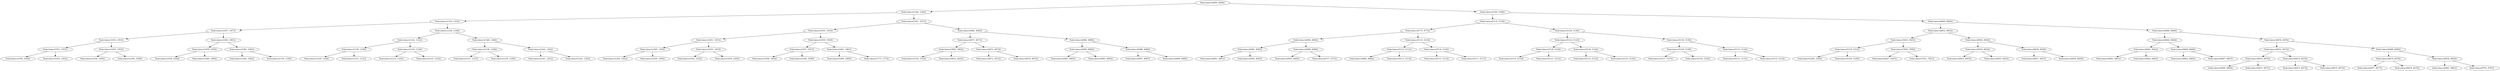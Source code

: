digraph G{
1629331166 [label="Node{data=[4090, 4090]}"]
1629331166 -> 1415606359
1415606359 [label="Node{data=[1244, 1244]}"]
1415606359 -> 1680287200
1680287200 [label="Node{data=[1163, 1163]}"]
1680287200 -> 403930942
403930942 [label="Node{data=[1057, 1057]}"]
403930942 -> 368437644
368437644 [label="Node{data=[1053, 1053]}"]
368437644 -> 1119932845
1119932845 [label="Node{data=[1051, 1051]}"]
1119932845 -> 521532464
521532464 [label="Node{data=[1050, 1050]}"]
1119932845 -> 486310499
486310499 [label="Node{data=[1052, 1052]}"]
368437644 -> 645898745
645898745 [label="Node{data=[1055, 1055]}"]
645898745 -> 1651917090
1651917090 [label="Node{data=[1054, 1054]}"]
645898745 -> 1391631656
1391631656 [label="Node{data=[1056, 1056]}"]
403930942 -> 711324303
711324303 [label="Node{data=[1061, 1061]}"]
711324303 -> 1901002323
1901002323 [label="Node{data=[1059, 1059]}"]
1901002323 -> 560057865
560057865 [label="Node{data=[1058, 1058]}"]
1901002323 -> 1731992784
1731992784 [label="Node{data=[1060, 1060]}"]
711324303 -> 1648917298
1648917298 [label="Node{data=[1063, 1063]}"]
1648917298 -> 1685237070
1685237070 [label="Node{data=[1062, 1062]}"]
1648917298 -> 1271670351
1271670351 [label="Node{data=[1156, 1156]}"]
1680287200 -> 1276209530
1276209530 [label="Node{data=[1236, 1236]}"]
1276209530 -> 1839274529
1839274529 [label="Node{data=[1232, 1232]}"]
1839274529 -> 482923014
482923014 [label="Node{data=[1230, 1230]}"]
482923014 -> 907833742
907833742 [label="Node{data=[1229, 1229]}"]
482923014 -> 1904317582
1904317582 [label="Node{data=[1231, 1231]}"]
1839274529 -> 345303181
345303181 [label="Node{data=[1234, 1234]}"]
345303181 -> 1318469883
1318469883 [label="Node{data=[1233, 1233]}"]
345303181 -> 466864294
466864294 [label="Node{data=[1235, 1235]}"]
1276209530 -> 1711999670
1711999670 [label="Node{data=[1240, 1240]}"]
1711999670 -> 1441285754
1441285754 [label="Node{data=[1238, 1238]}"]
1441285754 -> 688215460
688215460 [label="Node{data=[1237, 1237]}"]
1441285754 -> 739651290
739651290 [label="Node{data=[1239, 1239]}"]
1711999670 -> 318164820
318164820 [label="Node{data=[1242, 1242]}"]
318164820 -> 96112870
96112870 [label="Node{data=[1241, 1241]}"]
318164820 -> 110185856
110185856 [label="Node{data=[1243, 1243]}"]
1415606359 -> 460112758
460112758 [label="Node{data=[3251, 3251]}"]
460112758 -> 1069818656
1069818656 [label="Node{data=[1655, 1655]}"]
1069818656 -> 1848162718
1848162718 [label="Node{data=[1651, 1651]}"]
1848162718 -> 1658393750
1658393750 [label="Node{data=[1305, 1305]}"]
1658393750 -> 533925064
533925064 [label="Node{data=[1292, 1292]}"]
1658393750 -> 17883441
17883441 [label="Node{data=[1650, 1650]}"]
1848162718 -> 710892740
710892740 [label="Node{data=[1653, 1653]}"]
710892740 -> 557245
557245 [label="Node{data=[1652, 1652]}"]
710892740 -> 129661240
129661240 [label="Node{data=[1654, 1654]}"]
1069818656 -> 27593111
27593111 [label="Node{data=[1659, 1659]}"]
27593111 -> 1372376091
1372376091 [label="Node{data=[1657, 1657]}"]
1372376091 -> 361083895
361083895 [label="Node{data=[1656, 1656]}"]
1372376091 -> 1092774854
1092774854 [label="Node{data=[1658, 1658]}"]
27593111 -> 1759656900
1759656900 [label="Node{data=[1661, 1661]}"]
1759656900 -> 1610190551
1610190551 [label="Node{data=[1660, 1660]}"]
1759656900 -> 1734051028
1734051028 [label="Node{data=[1773, 1773]}"]
460112758 -> 896905122
896905122 [label="Node{data=[4082, 4082]}"]
896905122 -> 1278250707
1278250707 [label="Node{data=[4071, 4071]}"]
1278250707 -> 1605123764
1605123764 [label="Node{data=[3983, 3983]}"]
1605123764 -> 1684696241
1684696241 [label="Node{data=[3720, 3720]}"]
1605123764 -> 2096809761
2096809761 [label="Node{data=[4022, 4022]}"]
1278250707 -> 880056443
880056443 [label="Node{data=[4073, 4073]}"]
880056443 -> 169036255
169036255 [label="Node{data=[4072, 4072]}"]
880056443 -> 1034662856
1034662856 [label="Node{data=[4074, 4074]}"]
896905122 -> 398637203
398637203 [label="Node{data=[4086, 4086]}"]
398637203 -> 124083536
124083536 [label="Node{data=[4084, 4084]}"]
124083536 -> 388538834
388538834 [label="Node{data=[4083, 4083]}"]
124083536 -> 2004710668
2004710668 [label="Node{data=[4085, 4085]}"]
398637203 -> 1979272528
1979272528 [label="Node{data=[4088, 4088]}"]
1979272528 -> 1490751842
1490751842 [label="Node{data=[4087, 4087]}"]
1979272528 -> 170859930
170859930 [label="Node{data=[4089, 4089]}"]
1629331166 -> 384228550
384228550 [label="Node{data=[5184, 5184]}"]
384228550 -> 701137031
701137031 [label="Node{data=[5118, 5118]}"]
701137031 -> 698008797
698008797 [label="Node{data=[4775, 4775]}"]
698008797 -> 1529601977
1529601977 [label="Node{data=[4094, 4094]}"]
1529601977 -> 2064328950
2064328950 [label="Node{data=[4092, 4092]}"]
2064328950 -> 104350120
104350120 [label="Node{data=[4091, 4091]}"]
2064328950 -> 2046546334
2046546334 [label="Node{data=[4093, 4093]}"]
1529601977 -> 2091392783
2091392783 [label="Node{data=[4096, 4096]}"]
2091392783 -> 1581700340
1581700340 [label="Node{data=[4095, 4095]}"]
2091392783 -> 448261013
448261013 [label="Node{data=[4737, 4737]}"]
698008797 -> 1030205052
1030205052 [label="Node{data=[5114, 5114]}"]
1030205052 -> 25927352
25927352 [label="Node{data=[5112, 5112]}"]
25927352 -> 1761745673
1761745673 [label="Node{data=[4880, 4880]}"]
25927352 -> 1288482559
1288482559 [label="Node{data=[5113, 5113]}"]
1030205052 -> 1289284948
1289284948 [label="Node{data=[5116, 5116]}"]
1289284948 -> 293327913
293327913 [label="Node{data=[5115, 5115]}"]
1289284948 -> 1750622044
1750622044 [label="Node{data=[5117, 5117]}"]
701137031 -> 1095413758
1095413758 [label="Node{data=[5126, 5126]}"]
1095413758 -> 1257461966
1257461966 [label="Node{data=[5122, 5122]}"]
1257461966 -> 98965285
98965285 [label="Node{data=[5120, 5120]}"]
98965285 -> 795744890
795744890 [label="Node{data=[5119, 5119]}"]
98965285 -> 995058998
995058998 [label="Node{data=[5121, 5121]}"]
1257461966 -> 1806331833
1806331833 [label="Node{data=[5124, 5124]}"]
1806331833 -> 1581253334
1581253334 [label="Node{data=[5123, 5123]}"]
1806331833 -> 19033774
19033774 [label="Node{data=[5125, 5125]}"]
1095413758 -> 1099226473
1099226473 [label="Node{data=[5130, 5130]}"]
1099226473 -> 2037101895
2037101895 [label="Node{data=[5128, 5128]}"]
2037101895 -> 669208078
669208078 [label="Node{data=[5127, 5127]}"]
2037101895 -> 900072258
900072258 [label="Node{data=[5129, 5129]}"]
1099226473 -> 1378811658
1378811658 [label="Node{data=[5132, 5132]}"]
1378811658 -> 1984670085
1984670085 [label="Node{data=[5131, 5131]}"]
1378811658 -> 1273301628
1273301628 [label="Node{data=[5133, 5133]}"]
384228550 -> 1314696273
1314696273 [label="Node{data=[8460, 8460]}"]
1314696273 -> 1798298687
1798298687 [label="Node{data=[8452, 8452]}"]
1798298687 -> 1073956702
1073956702 [label="Node{data=[5623, 5623]}"]
1073956702 -> 601228232
601228232 [label="Node{data=[5314, 5314]}"]
601228232 -> 138612167
138612167 [label="Node{data=[5285, 5285]}"]
601228232 -> 488171220
488171220 [label="Node{data=[5330, 5330]}"]
1073956702 -> 1207663518
1207663518 [label="Node{data=[7856, 7856]}"]
1207663518 -> 1411447018
1411447018 [label="Node{data=[6247, 6247]}"]
1207663518 -> 1142811292
1142811292 [label="Node{data=[7921, 7921]}"]
1798298687 -> 510233229
510233229 [label="Node{data=[8456, 8456]}"]
510233229 -> 47326549
47326549 [label="Node{data=[8454, 8454]}"]
47326549 -> 1365670477
1365670477 [label="Node{data=[8453, 8453]}"]
47326549 -> 2055480311
2055480311 [label="Node{data=[8455, 8455]}"]
510233229 -> 686552008
686552008 [label="Node{data=[8458, 8458]}"]
686552008 -> 989889293
989889293 [label="Node{data=[8457, 8457]}"]
686552008 -> 1498817074
1498817074 [label="Node{data=[8459, 8459]}"]
1314696273 -> 43399540
43399540 [label="Node{data=[8468, 8468]}"]
43399540 -> 1972694877
1972694877 [label="Node{data=[8464, 8464]}"]
1972694877 -> 1253245449
1253245449 [label="Node{data=[8462, 8462]}"]
1253245449 -> 580710111
580710111 [label="Node{data=[8461, 8461]}"]
1253245449 -> 301088353
301088353 [label="Node{data=[8463, 8463]}"]
1972694877 -> 1129235717
1129235717 [label="Node{data=[8466, 8466]}"]
1129235717 -> 297743407
297743407 [label="Node{data=[8465, 8465]}"]
1129235717 -> 1410390737
1410390737 [label="Node{data=[8467, 8467]}"]
43399540 -> 1410463492
1410463492 [label="Node{data=[8476, 8476]}"]
1410463492 -> 1640130158
1640130158 [label="Node{data=[8472, 8472]}"]
1640130158 -> 162805813
162805813 [label="Node{data=[8470, 8470]}"]
162805813 -> 1528868224
1528868224 [label="Node{data=[8469, 8469]}"]
162805813 -> 13817911
13817911 [label="Node{data=[8471, 8471]}"]
1640130158 -> 1917927253
1917927253 [label="Node{data=[8474, 8474]}"]
1917927253 -> 1519178938
1519178938 [label="Node{data=[8473, 8473]}"]
1917927253 -> 77475526
77475526 [label="Node{data=[8475, 8475]}"]
1410463492 -> 303779074
303779074 [label="Node{data=[8480, 8480]}"]
303779074 -> 1766552451
1766552451 [label="Node{data=[8478, 8478]}"]
1766552451 -> 1440629524
1440629524 [label="Node{data=[8477, 8477]}"]
1766552451 -> 541310839
541310839 [label="Node{data=[8479, 8479]}"]
303779074 -> 1761121568
1761121568 [label="Node{data=[8954, 8954]}"]
1761121568 -> 1520252119
1520252119 [label="Node{data=[8481, 8481]}"]
1761121568 -> 2113673843
2113673843 [label="Node{data=[9791, 9791]}"]
}